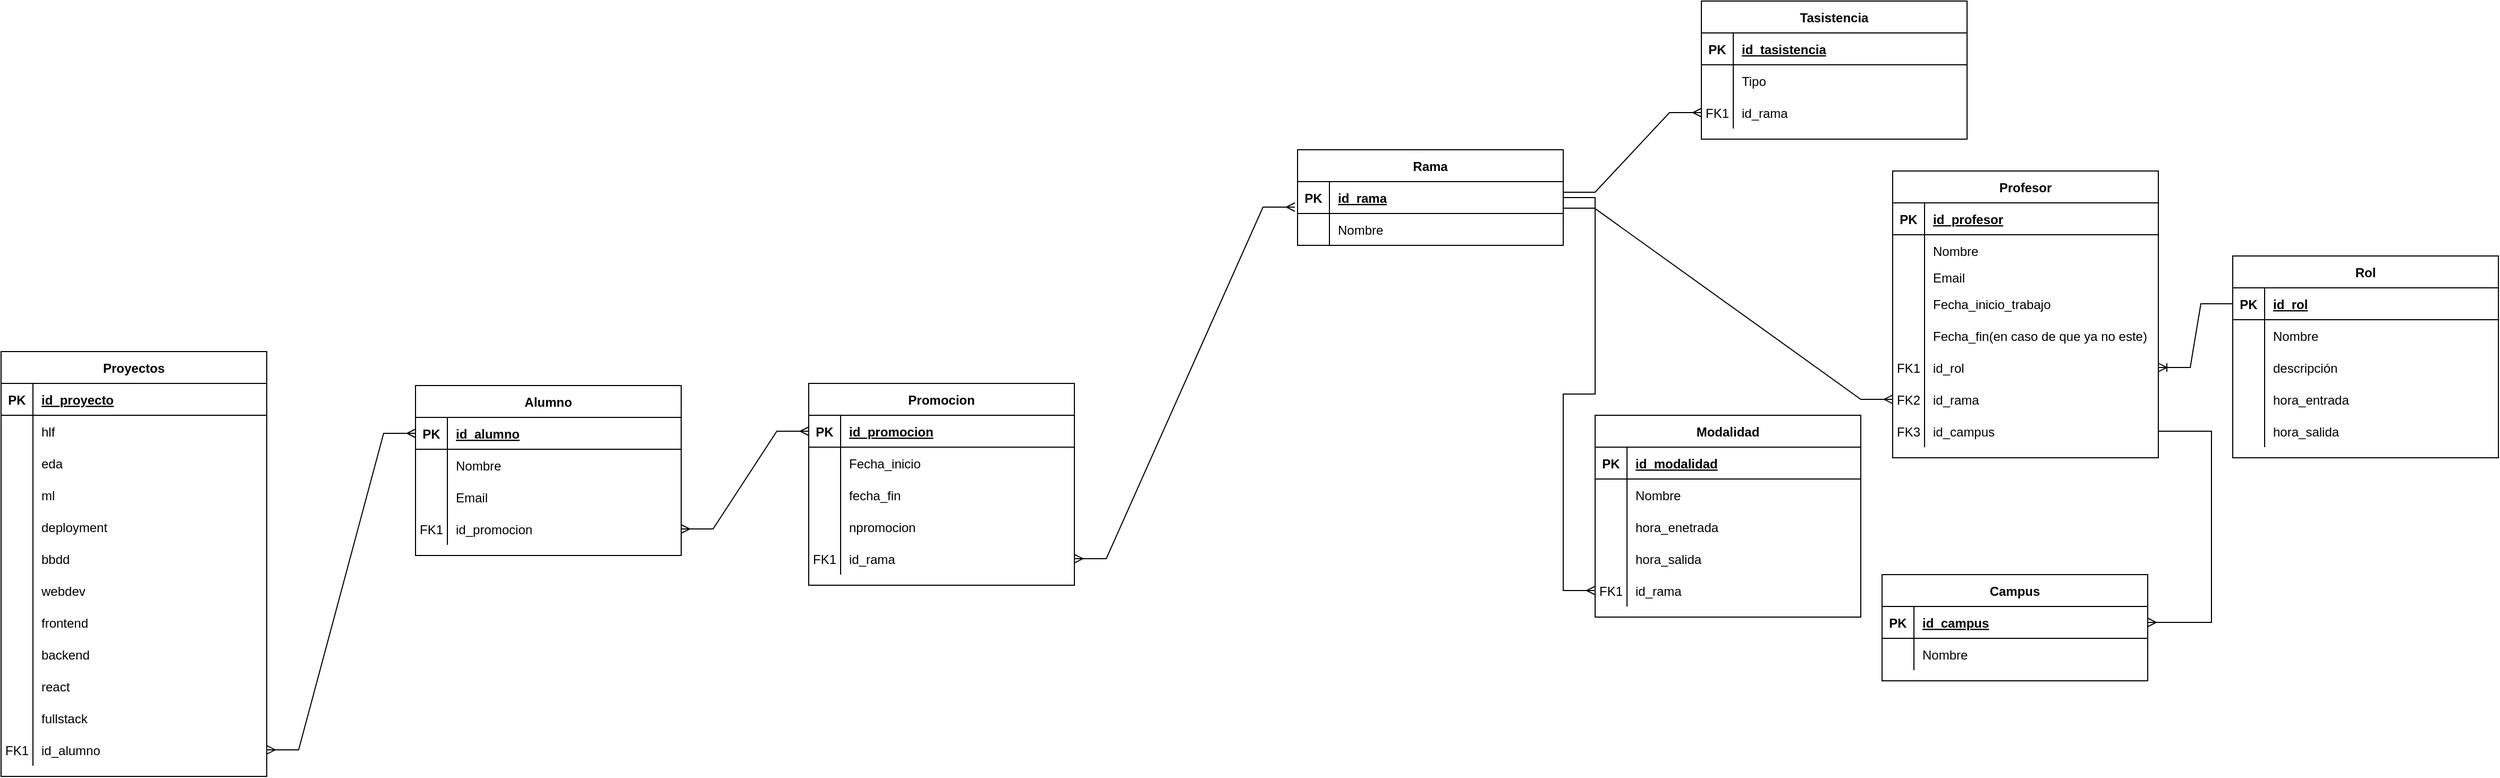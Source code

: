 <mxfile version="21.2.8" type="device">
  <diagram id="R2lEEEUBdFMjLlhIrx00" name="Page-1">
    <mxGraphModel dx="3850" dy="1774" grid="1" gridSize="10" guides="1" tooltips="1" connect="1" arrows="1" fold="1" page="1" pageScale="1" pageWidth="850" pageHeight="1100" math="0" shadow="0" extFonts="Permanent Marker^https://fonts.googleapis.com/css?family=Permanent+Marker">
      <root>
        <mxCell id="0" />
        <mxCell id="1" parent="0" />
        <mxCell id="tItt2S4W52uSqpoGeu2c-1" value="Alumno" style="shape=table;startSize=30;container=1;collapsible=1;childLayout=tableLayout;fixedRows=1;rowLines=0;fontStyle=1;align=center;resizeLast=1;" vertex="1" parent="1">
          <mxGeometry x="350" y="852" width="250" height="160" as="geometry" />
        </mxCell>
        <mxCell id="tItt2S4W52uSqpoGeu2c-2" value="" style="shape=partialRectangle;collapsible=0;dropTarget=0;pointerEvents=0;fillColor=none;points=[[0,0.5],[1,0.5]];portConstraint=eastwest;top=0;left=0;right=0;bottom=1;" vertex="1" parent="tItt2S4W52uSqpoGeu2c-1">
          <mxGeometry y="30" width="250" height="30" as="geometry" />
        </mxCell>
        <mxCell id="tItt2S4W52uSqpoGeu2c-3" value="PK" style="shape=partialRectangle;overflow=hidden;connectable=0;fillColor=none;top=0;left=0;bottom=0;right=0;fontStyle=1;" vertex="1" parent="tItt2S4W52uSqpoGeu2c-2">
          <mxGeometry width="30" height="30" as="geometry">
            <mxRectangle width="30" height="30" as="alternateBounds" />
          </mxGeometry>
        </mxCell>
        <mxCell id="tItt2S4W52uSqpoGeu2c-4" value="id_alumno" style="shape=partialRectangle;overflow=hidden;connectable=0;fillColor=none;top=0;left=0;bottom=0;right=0;align=left;spacingLeft=6;fontStyle=5;" vertex="1" parent="tItt2S4W52uSqpoGeu2c-2">
          <mxGeometry x="30" width="220" height="30" as="geometry">
            <mxRectangle width="220" height="30" as="alternateBounds" />
          </mxGeometry>
        </mxCell>
        <mxCell id="tItt2S4W52uSqpoGeu2c-5" value="" style="shape=partialRectangle;collapsible=0;dropTarget=0;pointerEvents=0;fillColor=none;points=[[0,0.5],[1,0.5]];portConstraint=eastwest;top=0;left=0;right=0;bottom=0;" vertex="1" parent="tItt2S4W52uSqpoGeu2c-1">
          <mxGeometry y="60" width="250" height="30" as="geometry" />
        </mxCell>
        <mxCell id="tItt2S4W52uSqpoGeu2c-6" value="" style="shape=partialRectangle;overflow=hidden;connectable=0;fillColor=none;top=0;left=0;bottom=0;right=0;" vertex="1" parent="tItt2S4W52uSqpoGeu2c-5">
          <mxGeometry width="30" height="30" as="geometry">
            <mxRectangle width="30" height="30" as="alternateBounds" />
          </mxGeometry>
        </mxCell>
        <mxCell id="tItt2S4W52uSqpoGeu2c-7" value="Nombre" style="shape=partialRectangle;overflow=hidden;connectable=0;fillColor=none;top=0;left=0;bottom=0;right=0;align=left;spacingLeft=6;" vertex="1" parent="tItt2S4W52uSqpoGeu2c-5">
          <mxGeometry x="30" width="220" height="30" as="geometry">
            <mxRectangle width="220" height="30" as="alternateBounds" />
          </mxGeometry>
        </mxCell>
        <mxCell id="tItt2S4W52uSqpoGeu2c-8" value="" style="shape=partialRectangle;collapsible=0;dropTarget=0;pointerEvents=0;fillColor=none;points=[[0,0.5],[1,0.5]];portConstraint=eastwest;top=0;left=0;right=0;bottom=0;" vertex="1" parent="tItt2S4W52uSqpoGeu2c-1">
          <mxGeometry y="90" width="250" height="30" as="geometry" />
        </mxCell>
        <mxCell id="tItt2S4W52uSqpoGeu2c-9" value="" style="shape=partialRectangle;overflow=hidden;connectable=0;fillColor=none;top=0;left=0;bottom=0;right=0;" vertex="1" parent="tItt2S4W52uSqpoGeu2c-8">
          <mxGeometry width="30" height="30" as="geometry">
            <mxRectangle width="30" height="30" as="alternateBounds" />
          </mxGeometry>
        </mxCell>
        <mxCell id="tItt2S4W52uSqpoGeu2c-10" value="Email" style="shape=partialRectangle;overflow=hidden;connectable=0;fillColor=none;top=0;left=0;bottom=0;right=0;align=left;spacingLeft=6;" vertex="1" parent="tItt2S4W52uSqpoGeu2c-8">
          <mxGeometry x="30" width="220" height="30" as="geometry">
            <mxRectangle width="220" height="30" as="alternateBounds" />
          </mxGeometry>
        </mxCell>
        <mxCell id="tItt2S4W52uSqpoGeu2c-11" style="shape=partialRectangle;collapsible=0;dropTarget=0;pointerEvents=0;fillColor=none;points=[[0,0.5],[1,0.5]];portConstraint=eastwest;top=0;left=0;right=0;bottom=0;" vertex="1" parent="tItt2S4W52uSqpoGeu2c-1">
          <mxGeometry y="120" width="250" height="30" as="geometry" />
        </mxCell>
        <mxCell id="tItt2S4W52uSqpoGeu2c-12" value="FK1" style="shape=partialRectangle;overflow=hidden;connectable=0;fillColor=none;top=0;left=0;bottom=0;right=0;" vertex="1" parent="tItt2S4W52uSqpoGeu2c-11">
          <mxGeometry width="30" height="30" as="geometry">
            <mxRectangle width="30" height="30" as="alternateBounds" />
          </mxGeometry>
        </mxCell>
        <mxCell id="tItt2S4W52uSqpoGeu2c-13" value="id_promocion" style="shape=partialRectangle;overflow=hidden;connectable=0;fillColor=none;top=0;left=0;bottom=0;right=0;align=left;spacingLeft=6;" vertex="1" parent="tItt2S4W52uSqpoGeu2c-11">
          <mxGeometry x="30" width="220" height="30" as="geometry">
            <mxRectangle width="220" height="30" as="alternateBounds" />
          </mxGeometry>
        </mxCell>
        <mxCell id="tItt2S4W52uSqpoGeu2c-14" value="Rama" style="shape=table;startSize=30;container=1;collapsible=1;childLayout=tableLayout;fixedRows=1;rowLines=0;fontStyle=1;align=center;resizeLast=1;" vertex="1" parent="1">
          <mxGeometry x="1180" y="630" width="250" height="90" as="geometry" />
        </mxCell>
        <mxCell id="tItt2S4W52uSqpoGeu2c-15" value="" style="shape=partialRectangle;collapsible=0;dropTarget=0;pointerEvents=0;fillColor=none;points=[[0,0.5],[1,0.5]];portConstraint=eastwest;top=0;left=0;right=0;bottom=1;" vertex="1" parent="tItt2S4W52uSqpoGeu2c-14">
          <mxGeometry y="30" width="250" height="30" as="geometry" />
        </mxCell>
        <mxCell id="tItt2S4W52uSqpoGeu2c-16" value="PK" style="shape=partialRectangle;overflow=hidden;connectable=0;fillColor=none;top=0;left=0;bottom=0;right=0;fontStyle=1;" vertex="1" parent="tItt2S4W52uSqpoGeu2c-15">
          <mxGeometry width="30" height="30" as="geometry">
            <mxRectangle width="30" height="30" as="alternateBounds" />
          </mxGeometry>
        </mxCell>
        <mxCell id="tItt2S4W52uSqpoGeu2c-17" value="id_rama" style="shape=partialRectangle;overflow=hidden;connectable=0;fillColor=none;top=0;left=0;bottom=0;right=0;align=left;spacingLeft=6;fontStyle=5;" vertex="1" parent="tItt2S4W52uSqpoGeu2c-15">
          <mxGeometry x="30" width="220" height="30" as="geometry">
            <mxRectangle width="220" height="30" as="alternateBounds" />
          </mxGeometry>
        </mxCell>
        <mxCell id="tItt2S4W52uSqpoGeu2c-18" value="" style="shape=partialRectangle;collapsible=0;dropTarget=0;pointerEvents=0;fillColor=none;points=[[0,0.5],[1,0.5]];portConstraint=eastwest;top=0;left=0;right=0;bottom=0;" vertex="1" parent="tItt2S4W52uSqpoGeu2c-14">
          <mxGeometry y="60" width="250" height="30" as="geometry" />
        </mxCell>
        <mxCell id="tItt2S4W52uSqpoGeu2c-19" value="" style="shape=partialRectangle;overflow=hidden;connectable=0;fillColor=none;top=0;left=0;bottom=0;right=0;" vertex="1" parent="tItt2S4W52uSqpoGeu2c-18">
          <mxGeometry width="30" height="30" as="geometry">
            <mxRectangle width="30" height="30" as="alternateBounds" />
          </mxGeometry>
        </mxCell>
        <mxCell id="tItt2S4W52uSqpoGeu2c-20" value="Nombre" style="shape=partialRectangle;overflow=hidden;connectable=0;fillColor=none;top=0;left=0;bottom=0;right=0;align=left;spacingLeft=6;" vertex="1" parent="tItt2S4W52uSqpoGeu2c-18">
          <mxGeometry x="30" width="220" height="30" as="geometry">
            <mxRectangle width="220" height="30" as="alternateBounds" />
          </mxGeometry>
        </mxCell>
        <mxCell id="tItt2S4W52uSqpoGeu2c-34" value="Profesor" style="shape=table;startSize=30;container=1;collapsible=1;childLayout=tableLayout;fixedRows=1;rowLines=0;fontStyle=1;align=center;resizeLast=1;" vertex="1" parent="1">
          <mxGeometry x="1740" y="650" width="250" height="270" as="geometry" />
        </mxCell>
        <mxCell id="tItt2S4W52uSqpoGeu2c-35" value="" style="shape=partialRectangle;collapsible=0;dropTarget=0;pointerEvents=0;fillColor=none;points=[[0,0.5],[1,0.5]];portConstraint=eastwest;top=0;left=0;right=0;bottom=1;" vertex="1" parent="tItt2S4W52uSqpoGeu2c-34">
          <mxGeometry y="30" width="250" height="30" as="geometry" />
        </mxCell>
        <mxCell id="tItt2S4W52uSqpoGeu2c-36" value="PK" style="shape=partialRectangle;overflow=hidden;connectable=0;fillColor=none;top=0;left=0;bottom=0;right=0;fontStyle=1;" vertex="1" parent="tItt2S4W52uSqpoGeu2c-35">
          <mxGeometry width="30" height="30" as="geometry">
            <mxRectangle width="30" height="30" as="alternateBounds" />
          </mxGeometry>
        </mxCell>
        <mxCell id="tItt2S4W52uSqpoGeu2c-37" value="id_profesor" style="shape=partialRectangle;overflow=hidden;connectable=0;fillColor=none;top=0;left=0;bottom=0;right=0;align=left;spacingLeft=6;fontStyle=5;" vertex="1" parent="tItt2S4W52uSqpoGeu2c-35">
          <mxGeometry x="30" width="220" height="30" as="geometry">
            <mxRectangle width="220" height="30" as="alternateBounds" />
          </mxGeometry>
        </mxCell>
        <mxCell id="tItt2S4W52uSqpoGeu2c-38" value="" style="shape=partialRectangle;collapsible=0;dropTarget=0;pointerEvents=0;fillColor=none;points=[[0,0.5],[1,0.5]];portConstraint=eastwest;top=0;left=0;right=0;bottom=0;" vertex="1" parent="tItt2S4W52uSqpoGeu2c-34">
          <mxGeometry y="60" width="250" height="30" as="geometry" />
        </mxCell>
        <mxCell id="tItt2S4W52uSqpoGeu2c-39" value="" style="shape=partialRectangle;overflow=hidden;connectable=0;fillColor=none;top=0;left=0;bottom=0;right=0;" vertex="1" parent="tItt2S4W52uSqpoGeu2c-38">
          <mxGeometry width="30" height="30" as="geometry">
            <mxRectangle width="30" height="30" as="alternateBounds" />
          </mxGeometry>
        </mxCell>
        <mxCell id="tItt2S4W52uSqpoGeu2c-40" value="Nombre" style="shape=partialRectangle;overflow=hidden;connectable=0;fillColor=none;top=0;left=0;bottom=0;right=0;align=left;spacingLeft=6;" vertex="1" parent="tItt2S4W52uSqpoGeu2c-38">
          <mxGeometry x="30" width="220" height="30" as="geometry">
            <mxRectangle width="220" height="30" as="alternateBounds" />
          </mxGeometry>
        </mxCell>
        <mxCell id="tItt2S4W52uSqpoGeu2c-41" value="" style="shape=partialRectangle;collapsible=0;dropTarget=0;pointerEvents=0;fillColor=none;points=[[0,0.5],[1,0.5]];portConstraint=eastwest;top=0;left=0;right=0;bottom=0;" vertex="1" parent="tItt2S4W52uSqpoGeu2c-34">
          <mxGeometry y="90" width="250" height="20" as="geometry" />
        </mxCell>
        <mxCell id="tItt2S4W52uSqpoGeu2c-42" value="" style="shape=partialRectangle;overflow=hidden;connectable=0;fillColor=none;top=0;left=0;bottom=0;right=0;" vertex="1" parent="tItt2S4W52uSqpoGeu2c-41">
          <mxGeometry width="30" height="20" as="geometry">
            <mxRectangle width="30" height="20" as="alternateBounds" />
          </mxGeometry>
        </mxCell>
        <mxCell id="tItt2S4W52uSqpoGeu2c-43" value="Email" style="shape=partialRectangle;overflow=hidden;connectable=0;fillColor=none;top=0;left=0;bottom=0;right=0;align=left;spacingLeft=6;" vertex="1" parent="tItt2S4W52uSqpoGeu2c-41">
          <mxGeometry x="30" width="220" height="20" as="geometry">
            <mxRectangle width="220" height="20" as="alternateBounds" />
          </mxGeometry>
        </mxCell>
        <mxCell id="tItt2S4W52uSqpoGeu2c-44" style="shape=partialRectangle;collapsible=0;dropTarget=0;pointerEvents=0;fillColor=none;points=[[0,0.5],[1,0.5]];portConstraint=eastwest;top=0;left=0;right=0;bottom=0;" vertex="1" parent="tItt2S4W52uSqpoGeu2c-34">
          <mxGeometry y="110" width="250" height="30" as="geometry" />
        </mxCell>
        <mxCell id="tItt2S4W52uSqpoGeu2c-45" style="shape=partialRectangle;overflow=hidden;connectable=0;fillColor=none;top=0;left=0;bottom=0;right=0;" vertex="1" parent="tItt2S4W52uSqpoGeu2c-44">
          <mxGeometry width="30" height="30" as="geometry">
            <mxRectangle width="30" height="30" as="alternateBounds" />
          </mxGeometry>
        </mxCell>
        <mxCell id="tItt2S4W52uSqpoGeu2c-46" value="Fecha_inicio_trabajo" style="shape=partialRectangle;overflow=hidden;connectable=0;fillColor=none;top=0;left=0;bottom=0;right=0;align=left;spacingLeft=6;" vertex="1" parent="tItt2S4W52uSqpoGeu2c-44">
          <mxGeometry x="30" width="220" height="30" as="geometry">
            <mxRectangle width="220" height="30" as="alternateBounds" />
          </mxGeometry>
        </mxCell>
        <mxCell id="tItt2S4W52uSqpoGeu2c-47" style="shape=partialRectangle;collapsible=0;dropTarget=0;pointerEvents=0;fillColor=none;points=[[0,0.5],[1,0.5]];portConstraint=eastwest;top=0;left=0;right=0;bottom=0;" vertex="1" parent="tItt2S4W52uSqpoGeu2c-34">
          <mxGeometry y="140" width="250" height="30" as="geometry" />
        </mxCell>
        <mxCell id="tItt2S4W52uSqpoGeu2c-48" style="shape=partialRectangle;overflow=hidden;connectable=0;fillColor=none;top=0;left=0;bottom=0;right=0;" vertex="1" parent="tItt2S4W52uSqpoGeu2c-47">
          <mxGeometry width="30" height="30" as="geometry">
            <mxRectangle width="30" height="30" as="alternateBounds" />
          </mxGeometry>
        </mxCell>
        <mxCell id="tItt2S4W52uSqpoGeu2c-49" value="Fecha_fin(en caso de que ya no este)" style="shape=partialRectangle;overflow=hidden;connectable=0;fillColor=none;top=0;left=0;bottom=0;right=0;align=left;spacingLeft=6;" vertex="1" parent="tItt2S4W52uSqpoGeu2c-47">
          <mxGeometry x="30" width="220" height="30" as="geometry">
            <mxRectangle width="220" height="30" as="alternateBounds" />
          </mxGeometry>
        </mxCell>
        <mxCell id="tItt2S4W52uSqpoGeu2c-50" style="shape=partialRectangle;collapsible=0;dropTarget=0;pointerEvents=0;fillColor=none;points=[[0,0.5],[1,0.5]];portConstraint=eastwest;top=0;left=0;right=0;bottom=0;" vertex="1" parent="tItt2S4W52uSqpoGeu2c-34">
          <mxGeometry y="170" width="250" height="30" as="geometry" />
        </mxCell>
        <mxCell id="tItt2S4W52uSqpoGeu2c-51" value="FK1" style="shape=partialRectangle;overflow=hidden;connectable=0;fillColor=none;top=0;left=0;bottom=0;right=0;" vertex="1" parent="tItt2S4W52uSqpoGeu2c-50">
          <mxGeometry width="30" height="30" as="geometry">
            <mxRectangle width="30" height="30" as="alternateBounds" />
          </mxGeometry>
        </mxCell>
        <mxCell id="tItt2S4W52uSqpoGeu2c-52" value="id_rol" style="shape=partialRectangle;overflow=hidden;connectable=0;fillColor=none;top=0;left=0;bottom=0;right=0;align=left;spacingLeft=6;" vertex="1" parent="tItt2S4W52uSqpoGeu2c-50">
          <mxGeometry x="30" width="220" height="30" as="geometry">
            <mxRectangle width="220" height="30" as="alternateBounds" />
          </mxGeometry>
        </mxCell>
        <mxCell id="tItt2S4W52uSqpoGeu2c-53" style="shape=partialRectangle;collapsible=0;dropTarget=0;pointerEvents=0;fillColor=none;points=[[0,0.5],[1,0.5]];portConstraint=eastwest;top=0;left=0;right=0;bottom=0;" vertex="1" parent="tItt2S4W52uSqpoGeu2c-34">
          <mxGeometry y="200" width="250" height="30" as="geometry" />
        </mxCell>
        <mxCell id="tItt2S4W52uSqpoGeu2c-54" value="FK2" style="shape=partialRectangle;overflow=hidden;connectable=0;fillColor=none;top=0;left=0;bottom=0;right=0;" vertex="1" parent="tItt2S4W52uSqpoGeu2c-53">
          <mxGeometry width="30" height="30" as="geometry">
            <mxRectangle width="30" height="30" as="alternateBounds" />
          </mxGeometry>
        </mxCell>
        <mxCell id="tItt2S4W52uSqpoGeu2c-55" value="id_rama" style="shape=partialRectangle;overflow=hidden;connectable=0;fillColor=none;top=0;left=0;bottom=0;right=0;align=left;spacingLeft=6;" vertex="1" parent="tItt2S4W52uSqpoGeu2c-53">
          <mxGeometry x="30" width="220" height="30" as="geometry">
            <mxRectangle width="220" height="30" as="alternateBounds" />
          </mxGeometry>
        </mxCell>
        <mxCell id="tItt2S4W52uSqpoGeu2c-249" style="shape=partialRectangle;collapsible=0;dropTarget=0;pointerEvents=0;fillColor=none;points=[[0,0.5],[1,0.5]];portConstraint=eastwest;top=0;left=0;right=0;bottom=0;" vertex="1" parent="tItt2S4W52uSqpoGeu2c-34">
          <mxGeometry y="230" width="250" height="30" as="geometry" />
        </mxCell>
        <mxCell id="tItt2S4W52uSqpoGeu2c-250" value="FK3" style="shape=partialRectangle;overflow=hidden;connectable=0;fillColor=none;top=0;left=0;bottom=0;right=0;" vertex="1" parent="tItt2S4W52uSqpoGeu2c-249">
          <mxGeometry width="30" height="30" as="geometry">
            <mxRectangle width="30" height="30" as="alternateBounds" />
          </mxGeometry>
        </mxCell>
        <mxCell id="tItt2S4W52uSqpoGeu2c-251" value="id_campus" style="shape=partialRectangle;overflow=hidden;connectable=0;fillColor=none;top=0;left=0;bottom=0;right=0;align=left;spacingLeft=6;" vertex="1" parent="tItt2S4W52uSqpoGeu2c-249">
          <mxGeometry x="30" width="220" height="30" as="geometry">
            <mxRectangle width="220" height="30" as="alternateBounds" />
          </mxGeometry>
        </mxCell>
        <mxCell id="tItt2S4W52uSqpoGeu2c-56" value="Promocion" style="shape=table;startSize=30;container=1;collapsible=1;childLayout=tableLayout;fixedRows=1;rowLines=0;fontStyle=1;align=center;resizeLast=1;" vertex="1" parent="1">
          <mxGeometry x="720" y="850" width="250" height="190" as="geometry" />
        </mxCell>
        <mxCell id="tItt2S4W52uSqpoGeu2c-57" value="" style="shape=partialRectangle;collapsible=0;dropTarget=0;pointerEvents=0;fillColor=none;points=[[0,0.5],[1,0.5]];portConstraint=eastwest;top=0;left=0;right=0;bottom=1;" vertex="1" parent="tItt2S4W52uSqpoGeu2c-56">
          <mxGeometry y="30" width="250" height="30" as="geometry" />
        </mxCell>
        <mxCell id="tItt2S4W52uSqpoGeu2c-58" value="PK" style="shape=partialRectangle;overflow=hidden;connectable=0;fillColor=none;top=0;left=0;bottom=0;right=0;fontStyle=1;" vertex="1" parent="tItt2S4W52uSqpoGeu2c-57">
          <mxGeometry width="30" height="30" as="geometry">
            <mxRectangle width="30" height="30" as="alternateBounds" />
          </mxGeometry>
        </mxCell>
        <mxCell id="tItt2S4W52uSqpoGeu2c-59" value="id_promocion" style="shape=partialRectangle;overflow=hidden;connectable=0;fillColor=none;top=0;left=0;bottom=0;right=0;align=left;spacingLeft=6;fontStyle=5;" vertex="1" parent="tItt2S4W52uSqpoGeu2c-57">
          <mxGeometry x="30" width="220" height="30" as="geometry">
            <mxRectangle width="220" height="30" as="alternateBounds" />
          </mxGeometry>
        </mxCell>
        <mxCell id="tItt2S4W52uSqpoGeu2c-60" value="" style="shape=partialRectangle;collapsible=0;dropTarget=0;pointerEvents=0;fillColor=none;points=[[0,0.5],[1,0.5]];portConstraint=eastwest;top=0;left=0;right=0;bottom=0;" vertex="1" parent="tItt2S4W52uSqpoGeu2c-56">
          <mxGeometry y="60" width="250" height="30" as="geometry" />
        </mxCell>
        <mxCell id="tItt2S4W52uSqpoGeu2c-61" value="" style="shape=partialRectangle;overflow=hidden;connectable=0;fillColor=none;top=0;left=0;bottom=0;right=0;" vertex="1" parent="tItt2S4W52uSqpoGeu2c-60">
          <mxGeometry width="30" height="30" as="geometry">
            <mxRectangle width="30" height="30" as="alternateBounds" />
          </mxGeometry>
        </mxCell>
        <mxCell id="tItt2S4W52uSqpoGeu2c-62" value="Fecha_inicio" style="shape=partialRectangle;overflow=hidden;connectable=0;fillColor=none;top=0;left=0;bottom=0;right=0;align=left;spacingLeft=6;" vertex="1" parent="tItt2S4W52uSqpoGeu2c-60">
          <mxGeometry x="30" width="220" height="30" as="geometry">
            <mxRectangle width="220" height="30" as="alternateBounds" />
          </mxGeometry>
        </mxCell>
        <mxCell id="tItt2S4W52uSqpoGeu2c-63" value="" style="shape=partialRectangle;collapsible=0;dropTarget=0;pointerEvents=0;fillColor=none;points=[[0,0.5],[1,0.5]];portConstraint=eastwest;top=0;left=0;right=0;bottom=0;" vertex="1" parent="tItt2S4W52uSqpoGeu2c-56">
          <mxGeometry y="90" width="250" height="30" as="geometry" />
        </mxCell>
        <mxCell id="tItt2S4W52uSqpoGeu2c-64" value="" style="shape=partialRectangle;overflow=hidden;connectable=0;fillColor=none;top=0;left=0;bottom=0;right=0;" vertex="1" parent="tItt2S4W52uSqpoGeu2c-63">
          <mxGeometry width="30" height="30" as="geometry">
            <mxRectangle width="30" height="30" as="alternateBounds" />
          </mxGeometry>
        </mxCell>
        <mxCell id="tItt2S4W52uSqpoGeu2c-65" value="fecha_fin" style="shape=partialRectangle;overflow=hidden;connectable=0;fillColor=none;top=0;left=0;bottom=0;right=0;align=left;spacingLeft=6;" vertex="1" parent="tItt2S4W52uSqpoGeu2c-63">
          <mxGeometry x="30" width="220" height="30" as="geometry">
            <mxRectangle width="220" height="30" as="alternateBounds" />
          </mxGeometry>
        </mxCell>
        <mxCell id="tItt2S4W52uSqpoGeu2c-66" style="shape=partialRectangle;collapsible=0;dropTarget=0;pointerEvents=0;fillColor=none;points=[[0,0.5],[1,0.5]];portConstraint=eastwest;top=0;left=0;right=0;bottom=0;" vertex="1" parent="tItt2S4W52uSqpoGeu2c-56">
          <mxGeometry y="120" width="250" height="30" as="geometry" />
        </mxCell>
        <mxCell id="tItt2S4W52uSqpoGeu2c-67" style="shape=partialRectangle;overflow=hidden;connectable=0;fillColor=none;top=0;left=0;bottom=0;right=0;" vertex="1" parent="tItt2S4W52uSqpoGeu2c-66">
          <mxGeometry width="30" height="30" as="geometry">
            <mxRectangle width="30" height="30" as="alternateBounds" />
          </mxGeometry>
        </mxCell>
        <mxCell id="tItt2S4W52uSqpoGeu2c-68" value="npromocion" style="shape=partialRectangle;overflow=hidden;connectable=0;fillColor=none;top=0;left=0;bottom=0;right=0;align=left;spacingLeft=6;" vertex="1" parent="tItt2S4W52uSqpoGeu2c-66">
          <mxGeometry x="30" width="220" height="30" as="geometry">
            <mxRectangle width="220" height="30" as="alternateBounds" />
          </mxGeometry>
        </mxCell>
        <mxCell id="tItt2S4W52uSqpoGeu2c-69" style="shape=partialRectangle;collapsible=0;dropTarget=0;pointerEvents=0;fillColor=none;points=[[0,0.5],[1,0.5]];portConstraint=eastwest;top=0;left=0;right=0;bottom=0;" vertex="1" parent="tItt2S4W52uSqpoGeu2c-56">
          <mxGeometry y="150" width="250" height="30" as="geometry" />
        </mxCell>
        <mxCell id="tItt2S4W52uSqpoGeu2c-70" value="FK1" style="shape=partialRectangle;overflow=hidden;connectable=0;fillColor=none;top=0;left=0;bottom=0;right=0;" vertex="1" parent="tItt2S4W52uSqpoGeu2c-69">
          <mxGeometry width="30" height="30" as="geometry">
            <mxRectangle width="30" height="30" as="alternateBounds" />
          </mxGeometry>
        </mxCell>
        <mxCell id="tItt2S4W52uSqpoGeu2c-71" value="id_rama" style="shape=partialRectangle;overflow=hidden;connectable=0;fillColor=none;top=0;left=0;bottom=0;right=0;align=left;spacingLeft=6;" vertex="1" parent="tItt2S4W52uSqpoGeu2c-69">
          <mxGeometry x="30" width="220" height="30" as="geometry">
            <mxRectangle width="220" height="30" as="alternateBounds" />
          </mxGeometry>
        </mxCell>
        <mxCell id="tItt2S4W52uSqpoGeu2c-83" value="" style="edgeStyle=entityRelationEdgeStyle;fontSize=12;html=1;endArrow=ERmany;rounded=0;entryX=0;entryY=0.5;entryDx=0;entryDy=0;exitX=0.998;exitY=0.835;exitDx=0;exitDy=0;exitPerimeter=0;" edge="1" parent="1" source="tItt2S4W52uSqpoGeu2c-15" target="tItt2S4W52uSqpoGeu2c-53">
          <mxGeometry width="100" height="100" relative="1" as="geometry">
            <mxPoint x="1430" y="800" as="sourcePoint" />
            <mxPoint x="1530" y="700" as="targetPoint" />
          </mxGeometry>
        </mxCell>
        <mxCell id="tItt2S4W52uSqpoGeu2c-84" value="Campus" style="shape=table;startSize=30;container=1;collapsible=1;childLayout=tableLayout;fixedRows=1;rowLines=0;fontStyle=1;align=center;resizeLast=1;" vertex="1" parent="1">
          <mxGeometry x="1730" y="1030" width="250" height="100" as="geometry" />
        </mxCell>
        <mxCell id="tItt2S4W52uSqpoGeu2c-85" value="" style="shape=partialRectangle;collapsible=0;dropTarget=0;pointerEvents=0;fillColor=none;points=[[0,0.5],[1,0.5]];portConstraint=eastwest;top=0;left=0;right=0;bottom=1;" vertex="1" parent="tItt2S4W52uSqpoGeu2c-84">
          <mxGeometry y="30" width="250" height="30" as="geometry" />
        </mxCell>
        <mxCell id="tItt2S4W52uSqpoGeu2c-86" value="PK" style="shape=partialRectangle;overflow=hidden;connectable=0;fillColor=none;top=0;left=0;bottom=0;right=0;fontStyle=1;" vertex="1" parent="tItt2S4W52uSqpoGeu2c-85">
          <mxGeometry width="30" height="30" as="geometry">
            <mxRectangle width="30" height="30" as="alternateBounds" />
          </mxGeometry>
        </mxCell>
        <mxCell id="tItt2S4W52uSqpoGeu2c-87" value="id_campus" style="shape=partialRectangle;overflow=hidden;connectable=0;fillColor=none;top=0;left=0;bottom=0;right=0;align=left;spacingLeft=6;fontStyle=5;" vertex="1" parent="tItt2S4W52uSqpoGeu2c-85">
          <mxGeometry x="30" width="220" height="30" as="geometry">
            <mxRectangle width="220" height="30" as="alternateBounds" />
          </mxGeometry>
        </mxCell>
        <mxCell id="tItt2S4W52uSqpoGeu2c-88" value="" style="shape=partialRectangle;collapsible=0;dropTarget=0;pointerEvents=0;fillColor=none;points=[[0,0.5],[1,0.5]];portConstraint=eastwest;top=0;left=0;right=0;bottom=0;" vertex="1" parent="tItt2S4W52uSqpoGeu2c-84">
          <mxGeometry y="60" width="250" height="30" as="geometry" />
        </mxCell>
        <mxCell id="tItt2S4W52uSqpoGeu2c-89" value="" style="shape=partialRectangle;overflow=hidden;connectable=0;fillColor=none;top=0;left=0;bottom=0;right=0;" vertex="1" parent="tItt2S4W52uSqpoGeu2c-88">
          <mxGeometry width="30" height="30" as="geometry">
            <mxRectangle width="30" height="30" as="alternateBounds" />
          </mxGeometry>
        </mxCell>
        <mxCell id="tItt2S4W52uSqpoGeu2c-90" value="Nombre" style="shape=partialRectangle;overflow=hidden;connectable=0;fillColor=none;top=0;left=0;bottom=0;right=0;align=left;spacingLeft=6;" vertex="1" parent="tItt2S4W52uSqpoGeu2c-88">
          <mxGeometry x="30" width="220" height="30" as="geometry">
            <mxRectangle width="220" height="30" as="alternateBounds" />
          </mxGeometry>
        </mxCell>
        <mxCell id="tItt2S4W52uSqpoGeu2c-96" value="Rol" style="shape=table;startSize=30;container=1;collapsible=1;childLayout=tableLayout;fixedRows=1;rowLines=0;fontStyle=1;align=center;resizeLast=1;" vertex="1" parent="1">
          <mxGeometry x="2060" y="730" width="250" height="190" as="geometry" />
        </mxCell>
        <mxCell id="tItt2S4W52uSqpoGeu2c-97" value="" style="shape=partialRectangle;collapsible=0;dropTarget=0;pointerEvents=0;fillColor=none;points=[[0,0.5],[1,0.5]];portConstraint=eastwest;top=0;left=0;right=0;bottom=1;" vertex="1" parent="tItt2S4W52uSqpoGeu2c-96">
          <mxGeometry y="30" width="250" height="30" as="geometry" />
        </mxCell>
        <mxCell id="tItt2S4W52uSqpoGeu2c-98" value="PK" style="shape=partialRectangle;overflow=hidden;connectable=0;fillColor=none;top=0;left=0;bottom=0;right=0;fontStyle=1;" vertex="1" parent="tItt2S4W52uSqpoGeu2c-97">
          <mxGeometry width="30" height="30" as="geometry">
            <mxRectangle width="30" height="30" as="alternateBounds" />
          </mxGeometry>
        </mxCell>
        <mxCell id="tItt2S4W52uSqpoGeu2c-99" value="id_rol" style="shape=partialRectangle;overflow=hidden;connectable=0;fillColor=none;top=0;left=0;bottom=0;right=0;align=left;spacingLeft=6;fontStyle=5;" vertex="1" parent="tItt2S4W52uSqpoGeu2c-97">
          <mxGeometry x="30" width="220" height="30" as="geometry">
            <mxRectangle width="220" height="30" as="alternateBounds" />
          </mxGeometry>
        </mxCell>
        <mxCell id="tItt2S4W52uSqpoGeu2c-100" value="" style="shape=partialRectangle;collapsible=0;dropTarget=0;pointerEvents=0;fillColor=none;points=[[0,0.5],[1,0.5]];portConstraint=eastwest;top=0;left=0;right=0;bottom=0;" vertex="1" parent="tItt2S4W52uSqpoGeu2c-96">
          <mxGeometry y="60" width="250" height="30" as="geometry" />
        </mxCell>
        <mxCell id="tItt2S4W52uSqpoGeu2c-101" value="" style="shape=partialRectangle;overflow=hidden;connectable=0;fillColor=none;top=0;left=0;bottom=0;right=0;" vertex="1" parent="tItt2S4W52uSqpoGeu2c-100">
          <mxGeometry width="30" height="30" as="geometry">
            <mxRectangle width="30" height="30" as="alternateBounds" />
          </mxGeometry>
        </mxCell>
        <mxCell id="tItt2S4W52uSqpoGeu2c-102" value="Nombre" style="shape=partialRectangle;overflow=hidden;connectable=0;fillColor=none;top=0;left=0;bottom=0;right=0;align=left;spacingLeft=6;" vertex="1" parent="tItt2S4W52uSqpoGeu2c-100">
          <mxGeometry x="30" width="220" height="30" as="geometry">
            <mxRectangle width="220" height="30" as="alternateBounds" />
          </mxGeometry>
        </mxCell>
        <mxCell id="tItt2S4W52uSqpoGeu2c-103" style="shape=partialRectangle;collapsible=0;dropTarget=0;pointerEvents=0;fillColor=none;points=[[0,0.5],[1,0.5]];portConstraint=eastwest;top=0;left=0;right=0;bottom=0;" vertex="1" parent="tItt2S4W52uSqpoGeu2c-96">
          <mxGeometry y="90" width="250" height="30" as="geometry" />
        </mxCell>
        <mxCell id="tItt2S4W52uSqpoGeu2c-104" value="" style="shape=partialRectangle;overflow=hidden;connectable=0;fillColor=none;top=0;left=0;bottom=0;right=0;" vertex="1" parent="tItt2S4W52uSqpoGeu2c-103">
          <mxGeometry width="30" height="30" as="geometry">
            <mxRectangle width="30" height="30" as="alternateBounds" />
          </mxGeometry>
        </mxCell>
        <mxCell id="tItt2S4W52uSqpoGeu2c-105" value="descripción" style="shape=partialRectangle;overflow=hidden;connectable=0;fillColor=none;top=0;left=0;bottom=0;right=0;align=left;spacingLeft=6;" vertex="1" parent="tItt2S4W52uSqpoGeu2c-103">
          <mxGeometry x="30" width="220" height="30" as="geometry">
            <mxRectangle width="220" height="30" as="alternateBounds" />
          </mxGeometry>
        </mxCell>
        <mxCell id="tItt2S4W52uSqpoGeu2c-106" style="shape=partialRectangle;collapsible=0;dropTarget=0;pointerEvents=0;fillColor=none;points=[[0,0.5],[1,0.5]];portConstraint=eastwest;top=0;left=0;right=0;bottom=0;" vertex="1" parent="tItt2S4W52uSqpoGeu2c-96">
          <mxGeometry y="120" width="250" height="30" as="geometry" />
        </mxCell>
        <mxCell id="tItt2S4W52uSqpoGeu2c-107" style="shape=partialRectangle;overflow=hidden;connectable=0;fillColor=none;top=0;left=0;bottom=0;right=0;" vertex="1" parent="tItt2S4W52uSqpoGeu2c-106">
          <mxGeometry width="30" height="30" as="geometry">
            <mxRectangle width="30" height="30" as="alternateBounds" />
          </mxGeometry>
        </mxCell>
        <mxCell id="tItt2S4W52uSqpoGeu2c-108" value="hora_entrada" style="shape=partialRectangle;overflow=hidden;connectable=0;fillColor=none;top=0;left=0;bottom=0;right=0;align=left;spacingLeft=6;" vertex="1" parent="tItt2S4W52uSqpoGeu2c-106">
          <mxGeometry x="30" width="220" height="30" as="geometry">
            <mxRectangle width="220" height="30" as="alternateBounds" />
          </mxGeometry>
        </mxCell>
        <mxCell id="tItt2S4W52uSqpoGeu2c-109" style="shape=partialRectangle;collapsible=0;dropTarget=0;pointerEvents=0;fillColor=none;points=[[0,0.5],[1,0.5]];portConstraint=eastwest;top=0;left=0;right=0;bottom=0;" vertex="1" parent="tItt2S4W52uSqpoGeu2c-96">
          <mxGeometry y="150" width="250" height="30" as="geometry" />
        </mxCell>
        <mxCell id="tItt2S4W52uSqpoGeu2c-110" style="shape=partialRectangle;overflow=hidden;connectable=0;fillColor=none;top=0;left=0;bottom=0;right=0;" vertex="1" parent="tItt2S4W52uSqpoGeu2c-109">
          <mxGeometry width="30" height="30" as="geometry">
            <mxRectangle width="30" height="30" as="alternateBounds" />
          </mxGeometry>
        </mxCell>
        <mxCell id="tItt2S4W52uSqpoGeu2c-111" value="hora_salida" style="shape=partialRectangle;overflow=hidden;connectable=0;fillColor=none;top=0;left=0;bottom=0;right=0;align=left;spacingLeft=6;" vertex="1" parent="tItt2S4W52uSqpoGeu2c-109">
          <mxGeometry x="30" width="220" height="30" as="geometry">
            <mxRectangle width="220" height="30" as="alternateBounds" />
          </mxGeometry>
        </mxCell>
        <mxCell id="tItt2S4W52uSqpoGeu2c-112" value="Modalidad" style="shape=table;startSize=30;container=1;collapsible=1;childLayout=tableLayout;fixedRows=1;rowLines=0;fontStyle=1;align=center;resizeLast=1;" vertex="1" parent="1">
          <mxGeometry x="1460" y="880" width="250" height="190" as="geometry" />
        </mxCell>
        <mxCell id="tItt2S4W52uSqpoGeu2c-113" value="" style="shape=partialRectangle;collapsible=0;dropTarget=0;pointerEvents=0;fillColor=none;points=[[0,0.5],[1,0.5]];portConstraint=eastwest;top=0;left=0;right=0;bottom=1;" vertex="1" parent="tItt2S4W52uSqpoGeu2c-112">
          <mxGeometry y="30" width="250" height="30" as="geometry" />
        </mxCell>
        <mxCell id="tItt2S4W52uSqpoGeu2c-114" value="PK" style="shape=partialRectangle;overflow=hidden;connectable=0;fillColor=none;top=0;left=0;bottom=0;right=0;fontStyle=1;" vertex="1" parent="tItt2S4W52uSqpoGeu2c-113">
          <mxGeometry width="30" height="30" as="geometry">
            <mxRectangle width="30" height="30" as="alternateBounds" />
          </mxGeometry>
        </mxCell>
        <mxCell id="tItt2S4W52uSqpoGeu2c-115" value="id_modalidad" style="shape=partialRectangle;overflow=hidden;connectable=0;fillColor=none;top=0;left=0;bottom=0;right=0;align=left;spacingLeft=6;fontStyle=5;" vertex="1" parent="tItt2S4W52uSqpoGeu2c-113">
          <mxGeometry x="30" width="220" height="30" as="geometry">
            <mxRectangle width="220" height="30" as="alternateBounds" />
          </mxGeometry>
        </mxCell>
        <mxCell id="tItt2S4W52uSqpoGeu2c-116" value="" style="shape=partialRectangle;collapsible=0;dropTarget=0;pointerEvents=0;fillColor=none;points=[[0,0.5],[1,0.5]];portConstraint=eastwest;top=0;left=0;right=0;bottom=0;" vertex="1" parent="tItt2S4W52uSqpoGeu2c-112">
          <mxGeometry y="60" width="250" height="30" as="geometry" />
        </mxCell>
        <mxCell id="tItt2S4W52uSqpoGeu2c-117" value="" style="shape=partialRectangle;overflow=hidden;connectable=0;fillColor=none;top=0;left=0;bottom=0;right=0;" vertex="1" parent="tItt2S4W52uSqpoGeu2c-116">
          <mxGeometry width="30" height="30" as="geometry">
            <mxRectangle width="30" height="30" as="alternateBounds" />
          </mxGeometry>
        </mxCell>
        <mxCell id="tItt2S4W52uSqpoGeu2c-118" value="Nombre" style="shape=partialRectangle;overflow=hidden;connectable=0;fillColor=none;top=0;left=0;bottom=0;right=0;align=left;spacingLeft=6;" vertex="1" parent="tItt2S4W52uSqpoGeu2c-116">
          <mxGeometry x="30" width="220" height="30" as="geometry">
            <mxRectangle width="220" height="30" as="alternateBounds" />
          </mxGeometry>
        </mxCell>
        <mxCell id="tItt2S4W52uSqpoGeu2c-119" style="shape=partialRectangle;collapsible=0;dropTarget=0;pointerEvents=0;fillColor=none;points=[[0,0.5],[1,0.5]];portConstraint=eastwest;top=0;left=0;right=0;bottom=0;" vertex="1" parent="tItt2S4W52uSqpoGeu2c-112">
          <mxGeometry y="90" width="250" height="30" as="geometry" />
        </mxCell>
        <mxCell id="tItt2S4W52uSqpoGeu2c-120" value="" style="shape=partialRectangle;overflow=hidden;connectable=0;fillColor=none;top=0;left=0;bottom=0;right=0;" vertex="1" parent="tItt2S4W52uSqpoGeu2c-119">
          <mxGeometry width="30" height="30" as="geometry">
            <mxRectangle width="30" height="30" as="alternateBounds" />
          </mxGeometry>
        </mxCell>
        <mxCell id="tItt2S4W52uSqpoGeu2c-121" value="hora_enetrada" style="shape=partialRectangle;overflow=hidden;connectable=0;fillColor=none;top=0;left=0;bottom=0;right=0;align=left;spacingLeft=6;" vertex="1" parent="tItt2S4W52uSqpoGeu2c-119">
          <mxGeometry x="30" width="220" height="30" as="geometry">
            <mxRectangle width="220" height="30" as="alternateBounds" />
          </mxGeometry>
        </mxCell>
        <mxCell id="tItt2S4W52uSqpoGeu2c-122" style="shape=partialRectangle;collapsible=0;dropTarget=0;pointerEvents=0;fillColor=none;points=[[0,0.5],[1,0.5]];portConstraint=eastwest;top=0;left=0;right=0;bottom=0;" vertex="1" parent="tItt2S4W52uSqpoGeu2c-112">
          <mxGeometry y="120" width="250" height="30" as="geometry" />
        </mxCell>
        <mxCell id="tItt2S4W52uSqpoGeu2c-123" style="shape=partialRectangle;overflow=hidden;connectable=0;fillColor=none;top=0;left=0;bottom=0;right=0;" vertex="1" parent="tItt2S4W52uSqpoGeu2c-122">
          <mxGeometry width="30" height="30" as="geometry">
            <mxRectangle width="30" height="30" as="alternateBounds" />
          </mxGeometry>
        </mxCell>
        <mxCell id="tItt2S4W52uSqpoGeu2c-124" value="hora_salida" style="shape=partialRectangle;overflow=hidden;connectable=0;fillColor=none;top=0;left=0;bottom=0;right=0;align=left;spacingLeft=6;" vertex="1" parent="tItt2S4W52uSqpoGeu2c-122">
          <mxGeometry x="30" width="220" height="30" as="geometry">
            <mxRectangle width="220" height="30" as="alternateBounds" />
          </mxGeometry>
        </mxCell>
        <mxCell id="tItt2S4W52uSqpoGeu2c-125" style="shape=partialRectangle;collapsible=0;dropTarget=0;pointerEvents=0;fillColor=none;points=[[0,0.5],[1,0.5]];portConstraint=eastwest;top=0;left=0;right=0;bottom=0;" vertex="1" parent="tItt2S4W52uSqpoGeu2c-112">
          <mxGeometry y="150" width="250" height="30" as="geometry" />
        </mxCell>
        <mxCell id="tItt2S4W52uSqpoGeu2c-126" value="FK1" style="shape=partialRectangle;overflow=hidden;connectable=0;fillColor=none;top=0;left=0;bottom=0;right=0;" vertex="1" parent="tItt2S4W52uSqpoGeu2c-125">
          <mxGeometry width="30" height="30" as="geometry">
            <mxRectangle width="30" height="30" as="alternateBounds" />
          </mxGeometry>
        </mxCell>
        <mxCell id="tItt2S4W52uSqpoGeu2c-127" value="id_rama" style="shape=partialRectangle;overflow=hidden;connectable=0;fillColor=none;top=0;left=0;bottom=0;right=0;align=left;spacingLeft=6;" vertex="1" parent="tItt2S4W52uSqpoGeu2c-125">
          <mxGeometry x="30" width="220" height="30" as="geometry">
            <mxRectangle width="220" height="30" as="alternateBounds" />
          </mxGeometry>
        </mxCell>
        <mxCell id="tItt2S4W52uSqpoGeu2c-128" value="" style="edgeStyle=entityRelationEdgeStyle;fontSize=12;html=1;endArrow=ERoneToMany;rounded=0;entryX=1;entryY=0.5;entryDx=0;entryDy=0;exitX=0;exitY=0.5;exitDx=0;exitDy=0;" edge="1" parent="1" source="tItt2S4W52uSqpoGeu2c-97" target="tItt2S4W52uSqpoGeu2c-50">
          <mxGeometry width="100" height="100" relative="1" as="geometry">
            <mxPoint x="1740" y="1000" as="sourcePoint" />
            <mxPoint x="1840" y="900" as="targetPoint" />
          </mxGeometry>
        </mxCell>
        <mxCell id="tItt2S4W52uSqpoGeu2c-129" value="" style="edgeStyle=entityRelationEdgeStyle;fontSize=12;html=1;endArrow=ERmany;startArrow=ERmany;rounded=0;entryX=0;entryY=0.5;entryDx=0;entryDy=0;exitX=1;exitY=0.5;exitDx=0;exitDy=0;" edge="1" parent="1" source="tItt2S4W52uSqpoGeu2c-11" target="tItt2S4W52uSqpoGeu2c-57">
          <mxGeometry width="100" height="100" relative="1" as="geometry">
            <mxPoint x="880" y="1020" as="sourcePoint" />
            <mxPoint x="980" y="920" as="targetPoint" />
          </mxGeometry>
        </mxCell>
        <mxCell id="tItt2S4W52uSqpoGeu2c-130" value="" style="edgeStyle=entityRelationEdgeStyle;fontSize=12;html=1;endArrow=ERmany;startArrow=ERmany;rounded=0;entryX=-0.01;entryY=0.8;entryDx=0;entryDy=0;exitX=1;exitY=0.5;exitDx=0;exitDy=0;entryPerimeter=0;" edge="1" parent="1" source="tItt2S4W52uSqpoGeu2c-69" target="tItt2S4W52uSqpoGeu2c-15">
          <mxGeometry width="100" height="100" relative="1" as="geometry">
            <mxPoint x="1140" y="900" as="sourcePoint" />
            <mxPoint x="1310" y="830" as="targetPoint" />
          </mxGeometry>
        </mxCell>
        <mxCell id="tItt2S4W52uSqpoGeu2c-131" value="Tasistencia" style="shape=table;startSize=30;container=1;collapsible=1;childLayout=tableLayout;fixedRows=1;rowLines=0;fontStyle=1;align=center;resizeLast=1;" vertex="1" parent="1">
          <mxGeometry x="1560" y="490" width="250" height="130" as="geometry" />
        </mxCell>
        <mxCell id="tItt2S4W52uSqpoGeu2c-132" value="" style="shape=partialRectangle;collapsible=0;dropTarget=0;pointerEvents=0;fillColor=none;points=[[0,0.5],[1,0.5]];portConstraint=eastwest;top=0;left=0;right=0;bottom=1;" vertex="1" parent="tItt2S4W52uSqpoGeu2c-131">
          <mxGeometry y="30" width="250" height="30" as="geometry" />
        </mxCell>
        <mxCell id="tItt2S4W52uSqpoGeu2c-133" value="PK" style="shape=partialRectangle;overflow=hidden;connectable=0;fillColor=none;top=0;left=0;bottom=0;right=0;fontStyle=1;" vertex="1" parent="tItt2S4W52uSqpoGeu2c-132">
          <mxGeometry width="30" height="30" as="geometry">
            <mxRectangle width="30" height="30" as="alternateBounds" />
          </mxGeometry>
        </mxCell>
        <mxCell id="tItt2S4W52uSqpoGeu2c-134" value="id_tasistencia" style="shape=partialRectangle;overflow=hidden;connectable=0;fillColor=none;top=0;left=0;bottom=0;right=0;align=left;spacingLeft=6;fontStyle=5;" vertex="1" parent="tItt2S4W52uSqpoGeu2c-132">
          <mxGeometry x="30" width="220" height="30" as="geometry">
            <mxRectangle width="220" height="30" as="alternateBounds" />
          </mxGeometry>
        </mxCell>
        <mxCell id="tItt2S4W52uSqpoGeu2c-135" value="" style="shape=partialRectangle;collapsible=0;dropTarget=0;pointerEvents=0;fillColor=none;points=[[0,0.5],[1,0.5]];portConstraint=eastwest;top=0;left=0;right=0;bottom=0;" vertex="1" parent="tItt2S4W52uSqpoGeu2c-131">
          <mxGeometry y="60" width="250" height="30" as="geometry" />
        </mxCell>
        <mxCell id="tItt2S4W52uSqpoGeu2c-136" value="" style="shape=partialRectangle;overflow=hidden;connectable=0;fillColor=none;top=0;left=0;bottom=0;right=0;" vertex="1" parent="tItt2S4W52uSqpoGeu2c-135">
          <mxGeometry width="30" height="30" as="geometry">
            <mxRectangle width="30" height="30" as="alternateBounds" />
          </mxGeometry>
        </mxCell>
        <mxCell id="tItt2S4W52uSqpoGeu2c-137" value="Tipo" style="shape=partialRectangle;overflow=hidden;connectable=0;fillColor=none;top=0;left=0;bottom=0;right=0;align=left;spacingLeft=6;" vertex="1" parent="tItt2S4W52uSqpoGeu2c-135">
          <mxGeometry x="30" width="220" height="30" as="geometry">
            <mxRectangle width="220" height="30" as="alternateBounds" />
          </mxGeometry>
        </mxCell>
        <mxCell id="tItt2S4W52uSqpoGeu2c-138" style="shape=partialRectangle;collapsible=0;dropTarget=0;pointerEvents=0;fillColor=none;points=[[0,0.5],[1,0.5]];portConstraint=eastwest;top=0;left=0;right=0;bottom=0;" vertex="1" parent="tItt2S4W52uSqpoGeu2c-131">
          <mxGeometry y="90" width="250" height="30" as="geometry" />
        </mxCell>
        <mxCell id="tItt2S4W52uSqpoGeu2c-139" value="FK1" style="shape=partialRectangle;overflow=hidden;connectable=0;fillColor=none;top=0;left=0;bottom=0;right=0;" vertex="1" parent="tItt2S4W52uSqpoGeu2c-138">
          <mxGeometry width="30" height="30" as="geometry">
            <mxRectangle width="30" height="30" as="alternateBounds" />
          </mxGeometry>
        </mxCell>
        <mxCell id="tItt2S4W52uSqpoGeu2c-140" value="id_rama" style="shape=partialRectangle;overflow=hidden;connectable=0;fillColor=none;top=0;left=0;bottom=0;right=0;align=left;spacingLeft=6;" vertex="1" parent="tItt2S4W52uSqpoGeu2c-138">
          <mxGeometry x="30" width="220" height="30" as="geometry">
            <mxRectangle width="220" height="30" as="alternateBounds" />
          </mxGeometry>
        </mxCell>
        <mxCell id="tItt2S4W52uSqpoGeu2c-141" value="" style="edgeStyle=entityRelationEdgeStyle;fontSize=12;html=1;endArrow=ERmany;rounded=0;entryX=0;entryY=0.5;entryDx=0;entryDy=0;" edge="1" parent="1" target="tItt2S4W52uSqpoGeu2c-138">
          <mxGeometry width="100" height="100" relative="1" as="geometry">
            <mxPoint x="1430" y="670" as="sourcePoint" />
            <mxPoint x="1430" y="830" as="targetPoint" />
          </mxGeometry>
        </mxCell>
        <mxCell id="tItt2S4W52uSqpoGeu2c-142" value="" style="edgeStyle=entityRelationEdgeStyle;fontSize=12;html=1;endArrow=ERmany;rounded=0;entryX=0;entryY=0.5;entryDx=0;entryDy=0;exitX=1;exitY=0.5;exitDx=0;exitDy=0;" edge="1" parent="1" source="tItt2S4W52uSqpoGeu2c-15" target="tItt2S4W52uSqpoGeu2c-125">
          <mxGeometry width="100" height="100" relative="1" as="geometry">
            <mxPoint x="1440" y="680" as="sourcePoint" />
            <mxPoint x="1430" y="830" as="targetPoint" />
          </mxGeometry>
        </mxCell>
        <mxCell id="tItt2S4W52uSqpoGeu2c-211" value="Proyectos" style="shape=table;startSize=30;container=1;collapsible=1;childLayout=tableLayout;fixedRows=1;rowLines=0;fontStyle=1;align=center;resizeLast=1;" vertex="1" parent="1">
          <mxGeometry x="-40" y="820" width="250" height="400" as="geometry" />
        </mxCell>
        <mxCell id="tItt2S4W52uSqpoGeu2c-212" value="" style="shape=partialRectangle;collapsible=0;dropTarget=0;pointerEvents=0;fillColor=none;points=[[0,0.5],[1,0.5]];portConstraint=eastwest;top=0;left=0;right=0;bottom=1;" vertex="1" parent="tItt2S4W52uSqpoGeu2c-211">
          <mxGeometry y="30" width="250" height="30" as="geometry" />
        </mxCell>
        <mxCell id="tItt2S4W52uSqpoGeu2c-213" value="PK" style="shape=partialRectangle;overflow=hidden;connectable=0;fillColor=none;top=0;left=0;bottom=0;right=0;fontStyle=1;" vertex="1" parent="tItt2S4W52uSqpoGeu2c-212">
          <mxGeometry width="30" height="30" as="geometry">
            <mxRectangle width="30" height="30" as="alternateBounds" />
          </mxGeometry>
        </mxCell>
        <mxCell id="tItt2S4W52uSqpoGeu2c-214" value="id_proyecto" style="shape=partialRectangle;overflow=hidden;connectable=0;fillColor=none;top=0;left=0;bottom=0;right=0;align=left;spacingLeft=6;fontStyle=5;" vertex="1" parent="tItt2S4W52uSqpoGeu2c-212">
          <mxGeometry x="30" width="220" height="30" as="geometry">
            <mxRectangle width="220" height="30" as="alternateBounds" />
          </mxGeometry>
        </mxCell>
        <mxCell id="tItt2S4W52uSqpoGeu2c-215" value="" style="shape=partialRectangle;collapsible=0;dropTarget=0;pointerEvents=0;fillColor=none;points=[[0,0.5],[1,0.5]];portConstraint=eastwest;top=0;left=0;right=0;bottom=0;" vertex="1" parent="tItt2S4W52uSqpoGeu2c-211">
          <mxGeometry y="60" width="250" height="30" as="geometry" />
        </mxCell>
        <mxCell id="tItt2S4W52uSqpoGeu2c-216" value="" style="shape=partialRectangle;overflow=hidden;connectable=0;fillColor=none;top=0;left=0;bottom=0;right=0;" vertex="1" parent="tItt2S4W52uSqpoGeu2c-215">
          <mxGeometry width="30" height="30" as="geometry">
            <mxRectangle width="30" height="30" as="alternateBounds" />
          </mxGeometry>
        </mxCell>
        <mxCell id="tItt2S4W52uSqpoGeu2c-217" value="hlf" style="shape=partialRectangle;overflow=hidden;connectable=0;fillColor=none;top=0;left=0;bottom=0;right=0;align=left;spacingLeft=6;" vertex="1" parent="tItt2S4W52uSqpoGeu2c-215">
          <mxGeometry x="30" width="220" height="30" as="geometry">
            <mxRectangle width="220" height="30" as="alternateBounds" />
          </mxGeometry>
        </mxCell>
        <mxCell id="tItt2S4W52uSqpoGeu2c-218" value="" style="shape=partialRectangle;collapsible=0;dropTarget=0;pointerEvents=0;fillColor=none;points=[[0,0.5],[1,0.5]];portConstraint=eastwest;top=0;left=0;right=0;bottom=0;" vertex="1" parent="tItt2S4W52uSqpoGeu2c-211">
          <mxGeometry y="90" width="250" height="30" as="geometry" />
        </mxCell>
        <mxCell id="tItt2S4W52uSqpoGeu2c-219" value="" style="shape=partialRectangle;overflow=hidden;connectable=0;fillColor=none;top=0;left=0;bottom=0;right=0;" vertex="1" parent="tItt2S4W52uSqpoGeu2c-218">
          <mxGeometry width="30" height="30" as="geometry">
            <mxRectangle width="30" height="30" as="alternateBounds" />
          </mxGeometry>
        </mxCell>
        <mxCell id="tItt2S4W52uSqpoGeu2c-220" value="eda" style="shape=partialRectangle;overflow=hidden;connectable=0;fillColor=none;top=0;left=0;bottom=0;right=0;align=left;spacingLeft=6;" vertex="1" parent="tItt2S4W52uSqpoGeu2c-218">
          <mxGeometry x="30" width="220" height="30" as="geometry">
            <mxRectangle width="220" height="30" as="alternateBounds" />
          </mxGeometry>
        </mxCell>
        <mxCell id="tItt2S4W52uSqpoGeu2c-221" style="shape=partialRectangle;collapsible=0;dropTarget=0;pointerEvents=0;fillColor=none;points=[[0,0.5],[1,0.5]];portConstraint=eastwest;top=0;left=0;right=0;bottom=0;" vertex="1" parent="tItt2S4W52uSqpoGeu2c-211">
          <mxGeometry y="120" width="250" height="30" as="geometry" />
        </mxCell>
        <mxCell id="tItt2S4W52uSqpoGeu2c-222" value="" style="shape=partialRectangle;overflow=hidden;connectable=0;fillColor=none;top=0;left=0;bottom=0;right=0;" vertex="1" parent="tItt2S4W52uSqpoGeu2c-221">
          <mxGeometry width="30" height="30" as="geometry">
            <mxRectangle width="30" height="30" as="alternateBounds" />
          </mxGeometry>
        </mxCell>
        <mxCell id="tItt2S4W52uSqpoGeu2c-223" value="ml" style="shape=partialRectangle;overflow=hidden;connectable=0;fillColor=none;top=0;left=0;bottom=0;right=0;align=left;spacingLeft=6;" vertex="1" parent="tItt2S4W52uSqpoGeu2c-221">
          <mxGeometry x="30" width="220" height="30" as="geometry">
            <mxRectangle width="220" height="30" as="alternateBounds" />
          </mxGeometry>
        </mxCell>
        <mxCell id="tItt2S4W52uSqpoGeu2c-224" style="shape=partialRectangle;collapsible=0;dropTarget=0;pointerEvents=0;fillColor=none;points=[[0,0.5],[1,0.5]];portConstraint=eastwest;top=0;left=0;right=0;bottom=0;" vertex="1" parent="tItt2S4W52uSqpoGeu2c-211">
          <mxGeometry y="150" width="250" height="30" as="geometry" />
        </mxCell>
        <mxCell id="tItt2S4W52uSqpoGeu2c-225" style="shape=partialRectangle;overflow=hidden;connectable=0;fillColor=none;top=0;left=0;bottom=0;right=0;" vertex="1" parent="tItt2S4W52uSqpoGeu2c-224">
          <mxGeometry width="30" height="30" as="geometry">
            <mxRectangle width="30" height="30" as="alternateBounds" />
          </mxGeometry>
        </mxCell>
        <mxCell id="tItt2S4W52uSqpoGeu2c-226" value="deployment" style="shape=partialRectangle;overflow=hidden;connectable=0;fillColor=none;top=0;left=0;bottom=0;right=0;align=left;spacingLeft=6;" vertex="1" parent="tItt2S4W52uSqpoGeu2c-224">
          <mxGeometry x="30" width="220" height="30" as="geometry">
            <mxRectangle width="220" height="30" as="alternateBounds" />
          </mxGeometry>
        </mxCell>
        <mxCell id="tItt2S4W52uSqpoGeu2c-227" style="shape=partialRectangle;collapsible=0;dropTarget=0;pointerEvents=0;fillColor=none;points=[[0,0.5],[1,0.5]];portConstraint=eastwest;top=0;left=0;right=0;bottom=0;" vertex="1" parent="tItt2S4W52uSqpoGeu2c-211">
          <mxGeometry y="180" width="250" height="30" as="geometry" />
        </mxCell>
        <mxCell id="tItt2S4W52uSqpoGeu2c-228" style="shape=partialRectangle;overflow=hidden;connectable=0;fillColor=none;top=0;left=0;bottom=0;right=0;" vertex="1" parent="tItt2S4W52uSqpoGeu2c-227">
          <mxGeometry width="30" height="30" as="geometry">
            <mxRectangle width="30" height="30" as="alternateBounds" />
          </mxGeometry>
        </mxCell>
        <mxCell id="tItt2S4W52uSqpoGeu2c-229" value="bbdd" style="shape=partialRectangle;overflow=hidden;connectable=0;fillColor=none;top=0;left=0;bottom=0;right=0;align=left;spacingLeft=6;" vertex="1" parent="tItt2S4W52uSqpoGeu2c-227">
          <mxGeometry x="30" width="220" height="30" as="geometry">
            <mxRectangle width="220" height="30" as="alternateBounds" />
          </mxGeometry>
        </mxCell>
        <mxCell id="tItt2S4W52uSqpoGeu2c-230" style="shape=partialRectangle;collapsible=0;dropTarget=0;pointerEvents=0;fillColor=none;points=[[0,0.5],[1,0.5]];portConstraint=eastwest;top=0;left=0;right=0;bottom=0;" vertex="1" parent="tItt2S4W52uSqpoGeu2c-211">
          <mxGeometry y="210" width="250" height="30" as="geometry" />
        </mxCell>
        <mxCell id="tItt2S4W52uSqpoGeu2c-231" style="shape=partialRectangle;overflow=hidden;connectable=0;fillColor=none;top=0;left=0;bottom=0;right=0;" vertex="1" parent="tItt2S4W52uSqpoGeu2c-230">
          <mxGeometry width="30" height="30" as="geometry">
            <mxRectangle width="30" height="30" as="alternateBounds" />
          </mxGeometry>
        </mxCell>
        <mxCell id="tItt2S4W52uSqpoGeu2c-232" value="webdev" style="shape=partialRectangle;overflow=hidden;connectable=0;fillColor=none;top=0;left=0;bottom=0;right=0;align=left;spacingLeft=6;" vertex="1" parent="tItt2S4W52uSqpoGeu2c-230">
          <mxGeometry x="30" width="220" height="30" as="geometry">
            <mxRectangle width="220" height="30" as="alternateBounds" />
          </mxGeometry>
        </mxCell>
        <mxCell id="tItt2S4W52uSqpoGeu2c-233" style="shape=partialRectangle;collapsible=0;dropTarget=0;pointerEvents=0;fillColor=none;points=[[0,0.5],[1,0.5]];portConstraint=eastwest;top=0;left=0;right=0;bottom=0;" vertex="1" parent="tItt2S4W52uSqpoGeu2c-211">
          <mxGeometry y="240" width="250" height="30" as="geometry" />
        </mxCell>
        <mxCell id="tItt2S4W52uSqpoGeu2c-234" style="shape=partialRectangle;overflow=hidden;connectable=0;fillColor=none;top=0;left=0;bottom=0;right=0;" vertex="1" parent="tItt2S4W52uSqpoGeu2c-233">
          <mxGeometry width="30" height="30" as="geometry">
            <mxRectangle width="30" height="30" as="alternateBounds" />
          </mxGeometry>
        </mxCell>
        <mxCell id="tItt2S4W52uSqpoGeu2c-235" value="frontend" style="shape=partialRectangle;overflow=hidden;connectable=0;fillColor=none;top=0;left=0;bottom=0;right=0;align=left;spacingLeft=6;" vertex="1" parent="tItt2S4W52uSqpoGeu2c-233">
          <mxGeometry x="30" width="220" height="30" as="geometry">
            <mxRectangle width="220" height="30" as="alternateBounds" />
          </mxGeometry>
        </mxCell>
        <mxCell id="tItt2S4W52uSqpoGeu2c-236" style="shape=partialRectangle;collapsible=0;dropTarget=0;pointerEvents=0;fillColor=none;points=[[0,0.5],[1,0.5]];portConstraint=eastwest;top=0;left=0;right=0;bottom=0;" vertex="1" parent="tItt2S4W52uSqpoGeu2c-211">
          <mxGeometry y="270" width="250" height="30" as="geometry" />
        </mxCell>
        <mxCell id="tItt2S4W52uSqpoGeu2c-237" style="shape=partialRectangle;overflow=hidden;connectable=0;fillColor=none;top=0;left=0;bottom=0;right=0;" vertex="1" parent="tItt2S4W52uSqpoGeu2c-236">
          <mxGeometry width="30" height="30" as="geometry">
            <mxRectangle width="30" height="30" as="alternateBounds" />
          </mxGeometry>
        </mxCell>
        <mxCell id="tItt2S4W52uSqpoGeu2c-238" value="backend" style="shape=partialRectangle;overflow=hidden;connectable=0;fillColor=none;top=0;left=0;bottom=0;right=0;align=left;spacingLeft=6;" vertex="1" parent="tItt2S4W52uSqpoGeu2c-236">
          <mxGeometry x="30" width="220" height="30" as="geometry">
            <mxRectangle width="220" height="30" as="alternateBounds" />
          </mxGeometry>
        </mxCell>
        <mxCell id="tItt2S4W52uSqpoGeu2c-239" style="shape=partialRectangle;collapsible=0;dropTarget=0;pointerEvents=0;fillColor=none;points=[[0,0.5],[1,0.5]];portConstraint=eastwest;top=0;left=0;right=0;bottom=0;" vertex="1" parent="tItt2S4W52uSqpoGeu2c-211">
          <mxGeometry y="300" width="250" height="30" as="geometry" />
        </mxCell>
        <mxCell id="tItt2S4W52uSqpoGeu2c-240" style="shape=partialRectangle;overflow=hidden;connectable=0;fillColor=none;top=0;left=0;bottom=0;right=0;" vertex="1" parent="tItt2S4W52uSqpoGeu2c-239">
          <mxGeometry width="30" height="30" as="geometry">
            <mxRectangle width="30" height="30" as="alternateBounds" />
          </mxGeometry>
        </mxCell>
        <mxCell id="tItt2S4W52uSqpoGeu2c-241" value="react" style="shape=partialRectangle;overflow=hidden;connectable=0;fillColor=none;top=0;left=0;bottom=0;right=0;align=left;spacingLeft=6;" vertex="1" parent="tItt2S4W52uSqpoGeu2c-239">
          <mxGeometry x="30" width="220" height="30" as="geometry">
            <mxRectangle width="220" height="30" as="alternateBounds" />
          </mxGeometry>
        </mxCell>
        <mxCell id="tItt2S4W52uSqpoGeu2c-242" style="shape=partialRectangle;collapsible=0;dropTarget=0;pointerEvents=0;fillColor=none;points=[[0,0.5],[1,0.5]];portConstraint=eastwest;top=0;left=0;right=0;bottom=0;" vertex="1" parent="tItt2S4W52uSqpoGeu2c-211">
          <mxGeometry y="330" width="250" height="30" as="geometry" />
        </mxCell>
        <mxCell id="tItt2S4W52uSqpoGeu2c-243" style="shape=partialRectangle;overflow=hidden;connectable=0;fillColor=none;top=0;left=0;bottom=0;right=0;" vertex="1" parent="tItt2S4W52uSqpoGeu2c-242">
          <mxGeometry width="30" height="30" as="geometry">
            <mxRectangle width="30" height="30" as="alternateBounds" />
          </mxGeometry>
        </mxCell>
        <mxCell id="tItt2S4W52uSqpoGeu2c-244" value="fullstack" style="shape=partialRectangle;overflow=hidden;connectable=0;fillColor=none;top=0;left=0;bottom=0;right=0;align=left;spacingLeft=6;" vertex="1" parent="tItt2S4W52uSqpoGeu2c-242">
          <mxGeometry x="30" width="220" height="30" as="geometry">
            <mxRectangle width="220" height="30" as="alternateBounds" />
          </mxGeometry>
        </mxCell>
        <mxCell id="tItt2S4W52uSqpoGeu2c-245" style="shape=partialRectangle;collapsible=0;dropTarget=0;pointerEvents=0;fillColor=none;points=[[0,0.5],[1,0.5]];portConstraint=eastwest;top=0;left=0;right=0;bottom=0;" vertex="1" parent="tItt2S4W52uSqpoGeu2c-211">
          <mxGeometry y="360" width="250" height="30" as="geometry" />
        </mxCell>
        <mxCell id="tItt2S4W52uSqpoGeu2c-246" value="FK1" style="shape=partialRectangle;overflow=hidden;connectable=0;fillColor=none;top=0;left=0;bottom=0;right=0;" vertex="1" parent="tItt2S4W52uSqpoGeu2c-245">
          <mxGeometry width="30" height="30" as="geometry">
            <mxRectangle width="30" height="30" as="alternateBounds" />
          </mxGeometry>
        </mxCell>
        <mxCell id="tItt2S4W52uSqpoGeu2c-247" value="id_alumno" style="shape=partialRectangle;overflow=hidden;connectable=0;fillColor=none;top=0;left=0;bottom=0;right=0;align=left;spacingLeft=6;" vertex="1" parent="tItt2S4W52uSqpoGeu2c-245">
          <mxGeometry x="30" width="220" height="30" as="geometry">
            <mxRectangle width="220" height="30" as="alternateBounds" />
          </mxGeometry>
        </mxCell>
        <mxCell id="tItt2S4W52uSqpoGeu2c-248" value="" style="edgeStyle=entityRelationEdgeStyle;fontSize=12;html=1;endArrow=ERmany;startArrow=ERmany;rounded=0;exitX=1;exitY=0.5;exitDx=0;exitDy=0;entryX=0;entryY=0.5;entryDx=0;entryDy=0;" edge="1" parent="1" source="tItt2S4W52uSqpoGeu2c-245" target="tItt2S4W52uSqpoGeu2c-2">
          <mxGeometry width="100" height="100" relative="1" as="geometry">
            <mxPoint x="450" y="1050" as="sourcePoint" />
            <mxPoint x="550" y="950" as="targetPoint" />
          </mxGeometry>
        </mxCell>
        <mxCell id="tItt2S4W52uSqpoGeu2c-254" value="" style="fontSize=12;html=1;endArrow=ERmany;rounded=0;exitX=1;exitY=0.5;exitDx=0;exitDy=0;entryX=1;entryY=0.5;entryDx=0;entryDy=0;strokeWidth=1;" edge="1" parent="1" source="tItt2S4W52uSqpoGeu2c-249" target="tItt2S4W52uSqpoGeu2c-85">
          <mxGeometry width="100" height="100" relative="1" as="geometry">
            <mxPoint x="1720" y="1130" as="sourcePoint" />
            <mxPoint x="1820" y="1030" as="targetPoint" />
            <Array as="points">
              <mxPoint x="2040" y="895" />
              <mxPoint x="2040" y="1075" />
            </Array>
          </mxGeometry>
        </mxCell>
      </root>
    </mxGraphModel>
  </diagram>
</mxfile>
